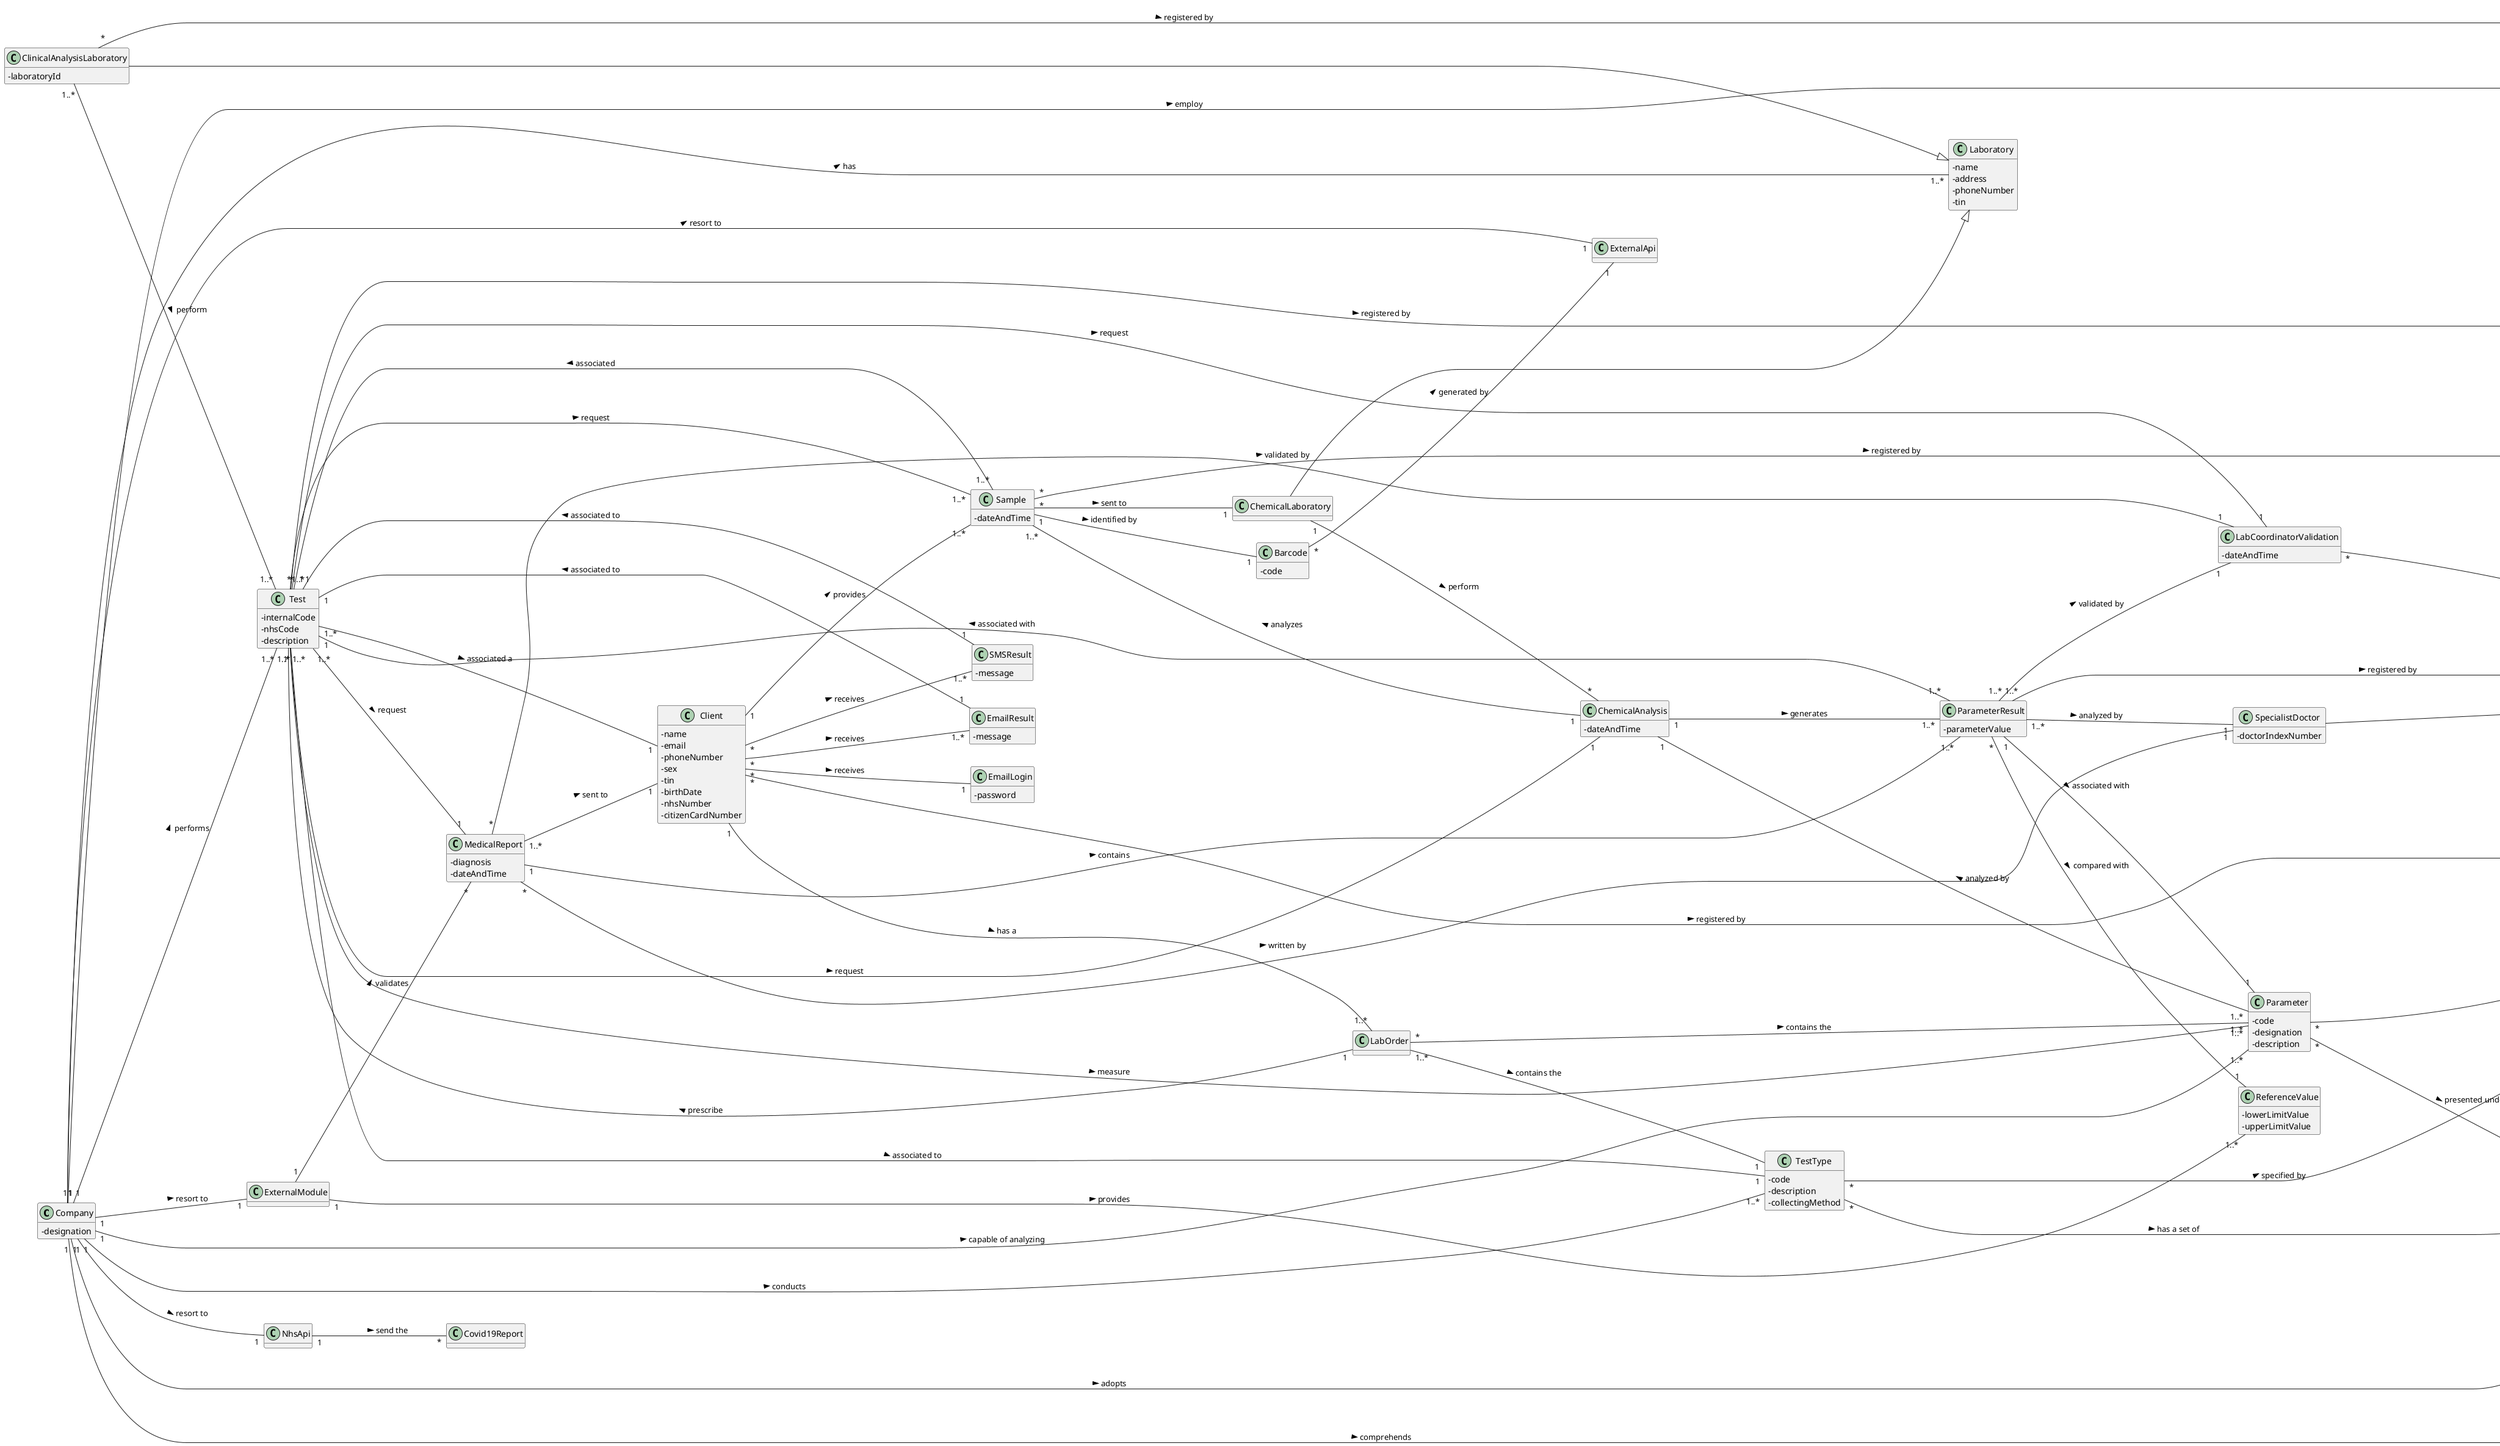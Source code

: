 @startuml
'https://plantuml.com/class-diagram
hide methods
left to right direction
skinparam classAttributeIconSize 0

class Company{
-designation
}

class Laboratory{
-name
-address
-phoneNumber
-tin
}

class ClinicalAnalysisLaboratory{
-laboratoryId
}

class ChemicalLaboratory{
}


class Employee{
-name
-address
-phoneNumber
-email
-employeeId
-organizationRole
-socCode
}


class Client{
 - name
 - email
 - phoneNumber
 - sex
 - tin
 - birthDate
 - nhsNumber
 - citizenCardNumber
}

class Test{
-internalCode
-nhsCode
-description
}

class Sample{
-dateAndTime
}

class LabCoordinatorValidation {
-dateAndTime
}

class TestType{
-code
-description
-collectingMethod
}

class Parameter{
-code
-designation
-description
}

class ParameterResult{
-parameterValue
}

class ParameterCategory{
-name
-code
}

class ChemicalAnalysis{
-dateAndTime
}

class LabOrder{
}

class Barcode{
-code
}

class ExternalApi{
}

class SpecialistDoctor{
-doctorIndexNumber
}

class MedicalReport{
-diagnosis
-dateAndTime
}

class ExternalModule{

}

class ReferenceValue{
-lowerLimitValue
-upperLimitValue
}

class NhsApi{
}

class Covid19Report{
}

class EmailResult{
-message
}

class SMSResult{
-message
}

class EmailLogin {
-password
}


class OrganizationRole{
}

Company "1"---------------"1..*" Laboratory : has >
Company "1"---"1..*" Employee : employ >
Company "1"---"1..*" OrganizationRole : comprehends >
Company "1"---"1..*" Parameter : capable of analyzing >
Company "1"---"1..*" ParameterCategory : adopts >
Company "1"---"1..*" Test : performs >
Company "1"--------------"1..*" TestType : conducts >
Company "1"---"1" ExternalApi : resort to >
Company "1"---"1" ExternalModule : resort to >
Company "1"---"1" NhsApi : resort to >

Employee "*"---"1" OrganizationRole : play >

ClinicalAnalysisLaboratory ---|> Laboratory
ClinicalAnalysisLaboratory "1..*"---"1..*" Test : perform >
ClinicalAnalysisLaboratory "*"---"1" Employee : registered by >

ChemicalLaboratory ---|> Laboratory
ChemicalLaboratory "1"---"*" ChemicalAnalysis : perform >

Test "*"---"1" Employee : registered by >
Test "1..*"---"1" Client : associated a >
Test "1..*"---"1..*" Sample : request  >
Test "*"---"1..*" Parameter : measure >
Test "1..*"---"1" TestType : associated to >
Test "1..*" ---"1" ChemicalAnalysis : request >
Test "1..*" ---"1" MedicalReport : request >
Test "*" --- "1" LabCoordinatorValidation : request >

LabCoordinatorValidation "*"--"1" Employee : made by >

Parameter "*"---"1" ParameterCategory : presented under >
Parameter "1..*" ---"1" ChemicalAnalysis : analyzed by >
Parameter "*" --- "1" Employee : specified by >

ParameterCategory "*"--"1" Employee : specified by >

TestType "*"---"1..*" ParameterCategory : has a set of >
TestType "*"---"1" Employee : specified by >

ParameterResult "1..*" --- "1" Test : associated with >
ParameterResult "1" --- "1" Parameter : associated with >
ParameterResult "1..*"---"1" LabCoordinatorValidation : validated by >
ParameterResult "1..*"---"1" Employee: registered by >
ParameterResult "*"---"1" ReferenceValue : compared with >
ParameterResult "1..*"---"1" SpecialistDoctor : analyzed by >

Sample "*"---"1" ChemicalLaboratory : sent to >
Sample "1..*"---"1" Test : associated >
Sample "1"---"1" Barcode : identified by >
Sample "*"---"1" Employee : registered by >

Barcode "*"---"1" ExternalApi : generated by >

Client "1"---"1..*" LabOrder : has a >
Client "1"---"1..*" Sample : provides >
Client "*"---"1..*" SMSResult : receives >
Client "*"---"1..*" EmailResult : receives >
Client "*"---"1" EmailLogin : receives >
Client "*"---"1" Employee : registered by >

LabOrder "1"---------"1" Test : prescribe >
LabOrder "1..*"---"1" TestType : contains the >
LabOrder "*"---"1..*" Parameter : contains the >

ChemicalAnalysis "1" --- "1..*" Sample : analyzes >
ChemicalAnalysis "1"---"1..*" ParameterResult: generates >

SpecialistDoctor ---|> Employee

MedicalReport "1..*"---"1" Client : sent to >
MedicalReport "1"---"1..*" ParameterResult : contains >
MedicalReport "*"---"1" LabCoordinatorValidation : validated by >
MedicalReport "*"---"1" SpecialistDoctor : written by >

ExternalModule "1"---"*" MedicalReport : validates >
ExternalModule "1"---"1..*" ReferenceValue : provides >

NhsApi "1"---"*" Covid19Report : send the >

EmailResult "1"---"1" Test : associated to >

SMSResult "1"---"1" Test : associated to >

@enduml